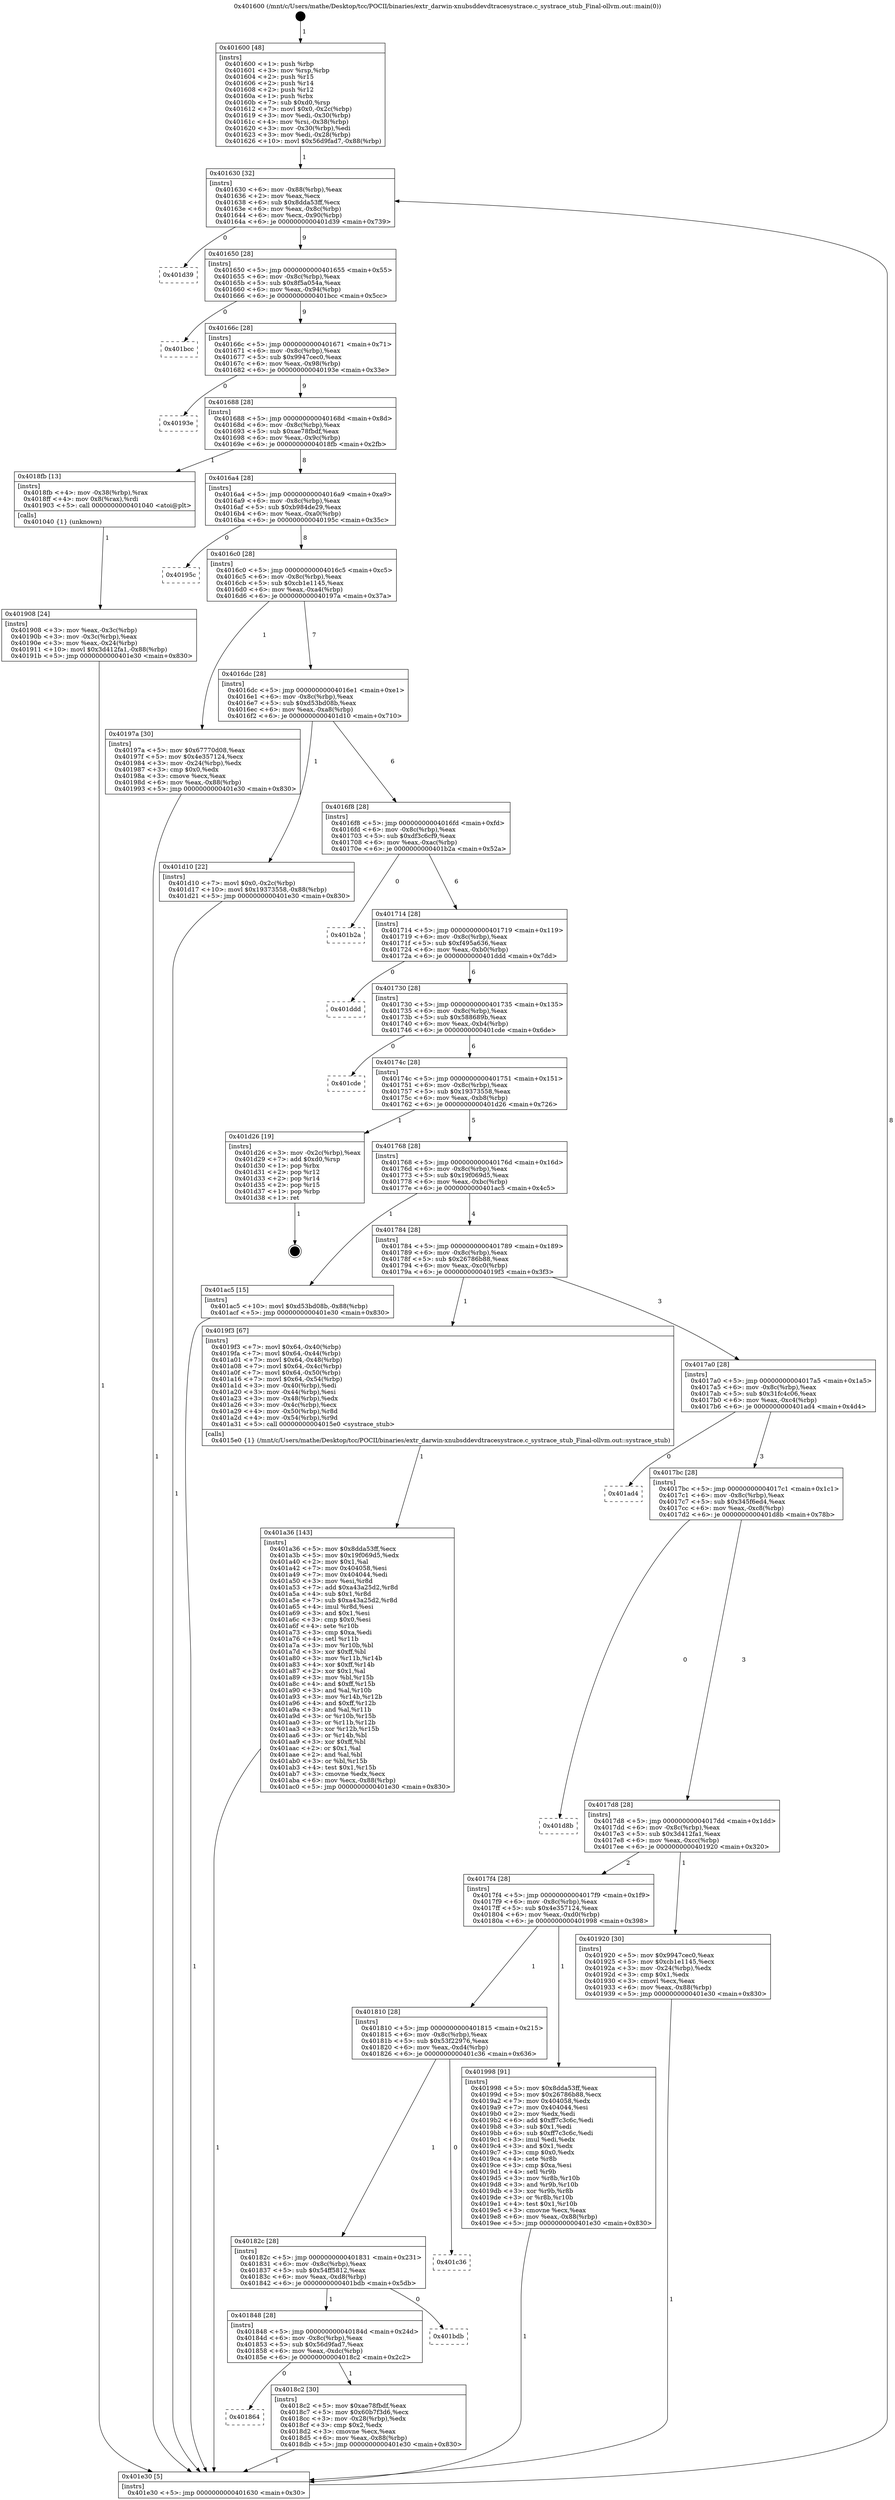 digraph "0x401600" {
  label = "0x401600 (/mnt/c/Users/mathe/Desktop/tcc/POCII/binaries/extr_darwin-xnubsddevdtracesystrace.c_systrace_stub_Final-ollvm.out::main(0))"
  labelloc = "t"
  node[shape=record]

  Entry [label="",width=0.3,height=0.3,shape=circle,fillcolor=black,style=filled]
  "0x401630" [label="{
     0x401630 [32]\l
     | [instrs]\l
     &nbsp;&nbsp;0x401630 \<+6\>: mov -0x88(%rbp),%eax\l
     &nbsp;&nbsp;0x401636 \<+2\>: mov %eax,%ecx\l
     &nbsp;&nbsp;0x401638 \<+6\>: sub $0x8dda53ff,%ecx\l
     &nbsp;&nbsp;0x40163e \<+6\>: mov %eax,-0x8c(%rbp)\l
     &nbsp;&nbsp;0x401644 \<+6\>: mov %ecx,-0x90(%rbp)\l
     &nbsp;&nbsp;0x40164a \<+6\>: je 0000000000401d39 \<main+0x739\>\l
  }"]
  "0x401d39" [label="{
     0x401d39\l
  }", style=dashed]
  "0x401650" [label="{
     0x401650 [28]\l
     | [instrs]\l
     &nbsp;&nbsp;0x401650 \<+5\>: jmp 0000000000401655 \<main+0x55\>\l
     &nbsp;&nbsp;0x401655 \<+6\>: mov -0x8c(%rbp),%eax\l
     &nbsp;&nbsp;0x40165b \<+5\>: sub $0x8f5a054a,%eax\l
     &nbsp;&nbsp;0x401660 \<+6\>: mov %eax,-0x94(%rbp)\l
     &nbsp;&nbsp;0x401666 \<+6\>: je 0000000000401bcc \<main+0x5cc\>\l
  }"]
  Exit [label="",width=0.3,height=0.3,shape=circle,fillcolor=black,style=filled,peripheries=2]
  "0x401bcc" [label="{
     0x401bcc\l
  }", style=dashed]
  "0x40166c" [label="{
     0x40166c [28]\l
     | [instrs]\l
     &nbsp;&nbsp;0x40166c \<+5\>: jmp 0000000000401671 \<main+0x71\>\l
     &nbsp;&nbsp;0x401671 \<+6\>: mov -0x8c(%rbp),%eax\l
     &nbsp;&nbsp;0x401677 \<+5\>: sub $0x9947cec0,%eax\l
     &nbsp;&nbsp;0x40167c \<+6\>: mov %eax,-0x98(%rbp)\l
     &nbsp;&nbsp;0x401682 \<+6\>: je 000000000040193e \<main+0x33e\>\l
  }"]
  "0x401a36" [label="{
     0x401a36 [143]\l
     | [instrs]\l
     &nbsp;&nbsp;0x401a36 \<+5\>: mov $0x8dda53ff,%ecx\l
     &nbsp;&nbsp;0x401a3b \<+5\>: mov $0x19f069d5,%edx\l
     &nbsp;&nbsp;0x401a40 \<+2\>: mov $0x1,%al\l
     &nbsp;&nbsp;0x401a42 \<+7\>: mov 0x404058,%esi\l
     &nbsp;&nbsp;0x401a49 \<+7\>: mov 0x404044,%edi\l
     &nbsp;&nbsp;0x401a50 \<+3\>: mov %esi,%r8d\l
     &nbsp;&nbsp;0x401a53 \<+7\>: add $0xa43a25d2,%r8d\l
     &nbsp;&nbsp;0x401a5a \<+4\>: sub $0x1,%r8d\l
     &nbsp;&nbsp;0x401a5e \<+7\>: sub $0xa43a25d2,%r8d\l
     &nbsp;&nbsp;0x401a65 \<+4\>: imul %r8d,%esi\l
     &nbsp;&nbsp;0x401a69 \<+3\>: and $0x1,%esi\l
     &nbsp;&nbsp;0x401a6c \<+3\>: cmp $0x0,%esi\l
     &nbsp;&nbsp;0x401a6f \<+4\>: sete %r10b\l
     &nbsp;&nbsp;0x401a73 \<+3\>: cmp $0xa,%edi\l
     &nbsp;&nbsp;0x401a76 \<+4\>: setl %r11b\l
     &nbsp;&nbsp;0x401a7a \<+3\>: mov %r10b,%bl\l
     &nbsp;&nbsp;0x401a7d \<+3\>: xor $0xff,%bl\l
     &nbsp;&nbsp;0x401a80 \<+3\>: mov %r11b,%r14b\l
     &nbsp;&nbsp;0x401a83 \<+4\>: xor $0xff,%r14b\l
     &nbsp;&nbsp;0x401a87 \<+2\>: xor $0x1,%al\l
     &nbsp;&nbsp;0x401a89 \<+3\>: mov %bl,%r15b\l
     &nbsp;&nbsp;0x401a8c \<+4\>: and $0xff,%r15b\l
     &nbsp;&nbsp;0x401a90 \<+3\>: and %al,%r10b\l
     &nbsp;&nbsp;0x401a93 \<+3\>: mov %r14b,%r12b\l
     &nbsp;&nbsp;0x401a96 \<+4\>: and $0xff,%r12b\l
     &nbsp;&nbsp;0x401a9a \<+3\>: and %al,%r11b\l
     &nbsp;&nbsp;0x401a9d \<+3\>: or %r10b,%r15b\l
     &nbsp;&nbsp;0x401aa0 \<+3\>: or %r11b,%r12b\l
     &nbsp;&nbsp;0x401aa3 \<+3\>: xor %r12b,%r15b\l
     &nbsp;&nbsp;0x401aa6 \<+3\>: or %r14b,%bl\l
     &nbsp;&nbsp;0x401aa9 \<+3\>: xor $0xff,%bl\l
     &nbsp;&nbsp;0x401aac \<+2\>: or $0x1,%al\l
     &nbsp;&nbsp;0x401aae \<+2\>: and %al,%bl\l
     &nbsp;&nbsp;0x401ab0 \<+3\>: or %bl,%r15b\l
     &nbsp;&nbsp;0x401ab3 \<+4\>: test $0x1,%r15b\l
     &nbsp;&nbsp;0x401ab7 \<+3\>: cmovne %edx,%ecx\l
     &nbsp;&nbsp;0x401aba \<+6\>: mov %ecx,-0x88(%rbp)\l
     &nbsp;&nbsp;0x401ac0 \<+5\>: jmp 0000000000401e30 \<main+0x830\>\l
  }"]
  "0x40193e" [label="{
     0x40193e\l
  }", style=dashed]
  "0x401688" [label="{
     0x401688 [28]\l
     | [instrs]\l
     &nbsp;&nbsp;0x401688 \<+5\>: jmp 000000000040168d \<main+0x8d\>\l
     &nbsp;&nbsp;0x40168d \<+6\>: mov -0x8c(%rbp),%eax\l
     &nbsp;&nbsp;0x401693 \<+5\>: sub $0xae78fbdf,%eax\l
     &nbsp;&nbsp;0x401698 \<+6\>: mov %eax,-0x9c(%rbp)\l
     &nbsp;&nbsp;0x40169e \<+6\>: je 00000000004018fb \<main+0x2fb\>\l
  }"]
  "0x401908" [label="{
     0x401908 [24]\l
     | [instrs]\l
     &nbsp;&nbsp;0x401908 \<+3\>: mov %eax,-0x3c(%rbp)\l
     &nbsp;&nbsp;0x40190b \<+3\>: mov -0x3c(%rbp),%eax\l
     &nbsp;&nbsp;0x40190e \<+3\>: mov %eax,-0x24(%rbp)\l
     &nbsp;&nbsp;0x401911 \<+10\>: movl $0x3d412fa1,-0x88(%rbp)\l
     &nbsp;&nbsp;0x40191b \<+5\>: jmp 0000000000401e30 \<main+0x830\>\l
  }"]
  "0x4018fb" [label="{
     0x4018fb [13]\l
     | [instrs]\l
     &nbsp;&nbsp;0x4018fb \<+4\>: mov -0x38(%rbp),%rax\l
     &nbsp;&nbsp;0x4018ff \<+4\>: mov 0x8(%rax),%rdi\l
     &nbsp;&nbsp;0x401903 \<+5\>: call 0000000000401040 \<atoi@plt\>\l
     | [calls]\l
     &nbsp;&nbsp;0x401040 \{1\} (unknown)\l
  }"]
  "0x4016a4" [label="{
     0x4016a4 [28]\l
     | [instrs]\l
     &nbsp;&nbsp;0x4016a4 \<+5\>: jmp 00000000004016a9 \<main+0xa9\>\l
     &nbsp;&nbsp;0x4016a9 \<+6\>: mov -0x8c(%rbp),%eax\l
     &nbsp;&nbsp;0x4016af \<+5\>: sub $0xb984de29,%eax\l
     &nbsp;&nbsp;0x4016b4 \<+6\>: mov %eax,-0xa0(%rbp)\l
     &nbsp;&nbsp;0x4016ba \<+6\>: je 000000000040195c \<main+0x35c\>\l
  }"]
  "0x401600" [label="{
     0x401600 [48]\l
     | [instrs]\l
     &nbsp;&nbsp;0x401600 \<+1\>: push %rbp\l
     &nbsp;&nbsp;0x401601 \<+3\>: mov %rsp,%rbp\l
     &nbsp;&nbsp;0x401604 \<+2\>: push %r15\l
     &nbsp;&nbsp;0x401606 \<+2\>: push %r14\l
     &nbsp;&nbsp;0x401608 \<+2\>: push %r12\l
     &nbsp;&nbsp;0x40160a \<+1\>: push %rbx\l
     &nbsp;&nbsp;0x40160b \<+7\>: sub $0xd0,%rsp\l
     &nbsp;&nbsp;0x401612 \<+7\>: movl $0x0,-0x2c(%rbp)\l
     &nbsp;&nbsp;0x401619 \<+3\>: mov %edi,-0x30(%rbp)\l
     &nbsp;&nbsp;0x40161c \<+4\>: mov %rsi,-0x38(%rbp)\l
     &nbsp;&nbsp;0x401620 \<+3\>: mov -0x30(%rbp),%edi\l
     &nbsp;&nbsp;0x401623 \<+3\>: mov %edi,-0x28(%rbp)\l
     &nbsp;&nbsp;0x401626 \<+10\>: movl $0x56d9fad7,-0x88(%rbp)\l
  }"]
  "0x40195c" [label="{
     0x40195c\l
  }", style=dashed]
  "0x4016c0" [label="{
     0x4016c0 [28]\l
     | [instrs]\l
     &nbsp;&nbsp;0x4016c0 \<+5\>: jmp 00000000004016c5 \<main+0xc5\>\l
     &nbsp;&nbsp;0x4016c5 \<+6\>: mov -0x8c(%rbp),%eax\l
     &nbsp;&nbsp;0x4016cb \<+5\>: sub $0xcb1e1145,%eax\l
     &nbsp;&nbsp;0x4016d0 \<+6\>: mov %eax,-0xa4(%rbp)\l
     &nbsp;&nbsp;0x4016d6 \<+6\>: je 000000000040197a \<main+0x37a\>\l
  }"]
  "0x401e30" [label="{
     0x401e30 [5]\l
     | [instrs]\l
     &nbsp;&nbsp;0x401e30 \<+5\>: jmp 0000000000401630 \<main+0x30\>\l
  }"]
  "0x40197a" [label="{
     0x40197a [30]\l
     | [instrs]\l
     &nbsp;&nbsp;0x40197a \<+5\>: mov $0x67770d08,%eax\l
     &nbsp;&nbsp;0x40197f \<+5\>: mov $0x4e357124,%ecx\l
     &nbsp;&nbsp;0x401984 \<+3\>: mov -0x24(%rbp),%edx\l
     &nbsp;&nbsp;0x401987 \<+3\>: cmp $0x0,%edx\l
     &nbsp;&nbsp;0x40198a \<+3\>: cmove %ecx,%eax\l
     &nbsp;&nbsp;0x40198d \<+6\>: mov %eax,-0x88(%rbp)\l
     &nbsp;&nbsp;0x401993 \<+5\>: jmp 0000000000401e30 \<main+0x830\>\l
  }"]
  "0x4016dc" [label="{
     0x4016dc [28]\l
     | [instrs]\l
     &nbsp;&nbsp;0x4016dc \<+5\>: jmp 00000000004016e1 \<main+0xe1\>\l
     &nbsp;&nbsp;0x4016e1 \<+6\>: mov -0x8c(%rbp),%eax\l
     &nbsp;&nbsp;0x4016e7 \<+5\>: sub $0xd53bd08b,%eax\l
     &nbsp;&nbsp;0x4016ec \<+6\>: mov %eax,-0xa8(%rbp)\l
     &nbsp;&nbsp;0x4016f2 \<+6\>: je 0000000000401d10 \<main+0x710\>\l
  }"]
  "0x401864" [label="{
     0x401864\l
  }", style=dashed]
  "0x401d10" [label="{
     0x401d10 [22]\l
     | [instrs]\l
     &nbsp;&nbsp;0x401d10 \<+7\>: movl $0x0,-0x2c(%rbp)\l
     &nbsp;&nbsp;0x401d17 \<+10\>: movl $0x19373558,-0x88(%rbp)\l
     &nbsp;&nbsp;0x401d21 \<+5\>: jmp 0000000000401e30 \<main+0x830\>\l
  }"]
  "0x4016f8" [label="{
     0x4016f8 [28]\l
     | [instrs]\l
     &nbsp;&nbsp;0x4016f8 \<+5\>: jmp 00000000004016fd \<main+0xfd\>\l
     &nbsp;&nbsp;0x4016fd \<+6\>: mov -0x8c(%rbp),%eax\l
     &nbsp;&nbsp;0x401703 \<+5\>: sub $0xdf3c6cf9,%eax\l
     &nbsp;&nbsp;0x401708 \<+6\>: mov %eax,-0xac(%rbp)\l
     &nbsp;&nbsp;0x40170e \<+6\>: je 0000000000401b2a \<main+0x52a\>\l
  }"]
  "0x4018c2" [label="{
     0x4018c2 [30]\l
     | [instrs]\l
     &nbsp;&nbsp;0x4018c2 \<+5\>: mov $0xae78fbdf,%eax\l
     &nbsp;&nbsp;0x4018c7 \<+5\>: mov $0x60b7f3d6,%ecx\l
     &nbsp;&nbsp;0x4018cc \<+3\>: mov -0x28(%rbp),%edx\l
     &nbsp;&nbsp;0x4018cf \<+3\>: cmp $0x2,%edx\l
     &nbsp;&nbsp;0x4018d2 \<+3\>: cmovne %ecx,%eax\l
     &nbsp;&nbsp;0x4018d5 \<+6\>: mov %eax,-0x88(%rbp)\l
     &nbsp;&nbsp;0x4018db \<+5\>: jmp 0000000000401e30 \<main+0x830\>\l
  }"]
  "0x401b2a" [label="{
     0x401b2a\l
  }", style=dashed]
  "0x401714" [label="{
     0x401714 [28]\l
     | [instrs]\l
     &nbsp;&nbsp;0x401714 \<+5\>: jmp 0000000000401719 \<main+0x119\>\l
     &nbsp;&nbsp;0x401719 \<+6\>: mov -0x8c(%rbp),%eax\l
     &nbsp;&nbsp;0x40171f \<+5\>: sub $0xf495a636,%eax\l
     &nbsp;&nbsp;0x401724 \<+6\>: mov %eax,-0xb0(%rbp)\l
     &nbsp;&nbsp;0x40172a \<+6\>: je 0000000000401ddd \<main+0x7dd\>\l
  }"]
  "0x401848" [label="{
     0x401848 [28]\l
     | [instrs]\l
     &nbsp;&nbsp;0x401848 \<+5\>: jmp 000000000040184d \<main+0x24d\>\l
     &nbsp;&nbsp;0x40184d \<+6\>: mov -0x8c(%rbp),%eax\l
     &nbsp;&nbsp;0x401853 \<+5\>: sub $0x56d9fad7,%eax\l
     &nbsp;&nbsp;0x401858 \<+6\>: mov %eax,-0xdc(%rbp)\l
     &nbsp;&nbsp;0x40185e \<+6\>: je 00000000004018c2 \<main+0x2c2\>\l
  }"]
  "0x401ddd" [label="{
     0x401ddd\l
  }", style=dashed]
  "0x401730" [label="{
     0x401730 [28]\l
     | [instrs]\l
     &nbsp;&nbsp;0x401730 \<+5\>: jmp 0000000000401735 \<main+0x135\>\l
     &nbsp;&nbsp;0x401735 \<+6\>: mov -0x8c(%rbp),%eax\l
     &nbsp;&nbsp;0x40173b \<+5\>: sub $0x588689b,%eax\l
     &nbsp;&nbsp;0x401740 \<+6\>: mov %eax,-0xb4(%rbp)\l
     &nbsp;&nbsp;0x401746 \<+6\>: je 0000000000401cde \<main+0x6de\>\l
  }"]
  "0x401bdb" [label="{
     0x401bdb\l
  }", style=dashed]
  "0x401cde" [label="{
     0x401cde\l
  }", style=dashed]
  "0x40174c" [label="{
     0x40174c [28]\l
     | [instrs]\l
     &nbsp;&nbsp;0x40174c \<+5\>: jmp 0000000000401751 \<main+0x151\>\l
     &nbsp;&nbsp;0x401751 \<+6\>: mov -0x8c(%rbp),%eax\l
     &nbsp;&nbsp;0x401757 \<+5\>: sub $0x19373558,%eax\l
     &nbsp;&nbsp;0x40175c \<+6\>: mov %eax,-0xb8(%rbp)\l
     &nbsp;&nbsp;0x401762 \<+6\>: je 0000000000401d26 \<main+0x726\>\l
  }"]
  "0x40182c" [label="{
     0x40182c [28]\l
     | [instrs]\l
     &nbsp;&nbsp;0x40182c \<+5\>: jmp 0000000000401831 \<main+0x231\>\l
     &nbsp;&nbsp;0x401831 \<+6\>: mov -0x8c(%rbp),%eax\l
     &nbsp;&nbsp;0x401837 \<+5\>: sub $0x54ff5812,%eax\l
     &nbsp;&nbsp;0x40183c \<+6\>: mov %eax,-0xd8(%rbp)\l
     &nbsp;&nbsp;0x401842 \<+6\>: je 0000000000401bdb \<main+0x5db\>\l
  }"]
  "0x401d26" [label="{
     0x401d26 [19]\l
     | [instrs]\l
     &nbsp;&nbsp;0x401d26 \<+3\>: mov -0x2c(%rbp),%eax\l
     &nbsp;&nbsp;0x401d29 \<+7\>: add $0xd0,%rsp\l
     &nbsp;&nbsp;0x401d30 \<+1\>: pop %rbx\l
     &nbsp;&nbsp;0x401d31 \<+2\>: pop %r12\l
     &nbsp;&nbsp;0x401d33 \<+2\>: pop %r14\l
     &nbsp;&nbsp;0x401d35 \<+2\>: pop %r15\l
     &nbsp;&nbsp;0x401d37 \<+1\>: pop %rbp\l
     &nbsp;&nbsp;0x401d38 \<+1\>: ret\l
  }"]
  "0x401768" [label="{
     0x401768 [28]\l
     | [instrs]\l
     &nbsp;&nbsp;0x401768 \<+5\>: jmp 000000000040176d \<main+0x16d\>\l
     &nbsp;&nbsp;0x40176d \<+6\>: mov -0x8c(%rbp),%eax\l
     &nbsp;&nbsp;0x401773 \<+5\>: sub $0x19f069d5,%eax\l
     &nbsp;&nbsp;0x401778 \<+6\>: mov %eax,-0xbc(%rbp)\l
     &nbsp;&nbsp;0x40177e \<+6\>: je 0000000000401ac5 \<main+0x4c5\>\l
  }"]
  "0x401c36" [label="{
     0x401c36\l
  }", style=dashed]
  "0x401ac5" [label="{
     0x401ac5 [15]\l
     | [instrs]\l
     &nbsp;&nbsp;0x401ac5 \<+10\>: movl $0xd53bd08b,-0x88(%rbp)\l
     &nbsp;&nbsp;0x401acf \<+5\>: jmp 0000000000401e30 \<main+0x830\>\l
  }"]
  "0x401784" [label="{
     0x401784 [28]\l
     | [instrs]\l
     &nbsp;&nbsp;0x401784 \<+5\>: jmp 0000000000401789 \<main+0x189\>\l
     &nbsp;&nbsp;0x401789 \<+6\>: mov -0x8c(%rbp),%eax\l
     &nbsp;&nbsp;0x40178f \<+5\>: sub $0x26786b88,%eax\l
     &nbsp;&nbsp;0x401794 \<+6\>: mov %eax,-0xc0(%rbp)\l
     &nbsp;&nbsp;0x40179a \<+6\>: je 00000000004019f3 \<main+0x3f3\>\l
  }"]
  "0x401810" [label="{
     0x401810 [28]\l
     | [instrs]\l
     &nbsp;&nbsp;0x401810 \<+5\>: jmp 0000000000401815 \<main+0x215\>\l
     &nbsp;&nbsp;0x401815 \<+6\>: mov -0x8c(%rbp),%eax\l
     &nbsp;&nbsp;0x40181b \<+5\>: sub $0x53f22976,%eax\l
     &nbsp;&nbsp;0x401820 \<+6\>: mov %eax,-0xd4(%rbp)\l
     &nbsp;&nbsp;0x401826 \<+6\>: je 0000000000401c36 \<main+0x636\>\l
  }"]
  "0x4019f3" [label="{
     0x4019f3 [67]\l
     | [instrs]\l
     &nbsp;&nbsp;0x4019f3 \<+7\>: movl $0x64,-0x40(%rbp)\l
     &nbsp;&nbsp;0x4019fa \<+7\>: movl $0x64,-0x44(%rbp)\l
     &nbsp;&nbsp;0x401a01 \<+7\>: movl $0x64,-0x48(%rbp)\l
     &nbsp;&nbsp;0x401a08 \<+7\>: movl $0x64,-0x4c(%rbp)\l
     &nbsp;&nbsp;0x401a0f \<+7\>: movl $0x64,-0x50(%rbp)\l
     &nbsp;&nbsp;0x401a16 \<+7\>: movl $0x64,-0x54(%rbp)\l
     &nbsp;&nbsp;0x401a1d \<+3\>: mov -0x40(%rbp),%edi\l
     &nbsp;&nbsp;0x401a20 \<+3\>: mov -0x44(%rbp),%esi\l
     &nbsp;&nbsp;0x401a23 \<+3\>: mov -0x48(%rbp),%edx\l
     &nbsp;&nbsp;0x401a26 \<+3\>: mov -0x4c(%rbp),%ecx\l
     &nbsp;&nbsp;0x401a29 \<+4\>: mov -0x50(%rbp),%r8d\l
     &nbsp;&nbsp;0x401a2d \<+4\>: mov -0x54(%rbp),%r9d\l
     &nbsp;&nbsp;0x401a31 \<+5\>: call 00000000004015e0 \<systrace_stub\>\l
     | [calls]\l
     &nbsp;&nbsp;0x4015e0 \{1\} (/mnt/c/Users/mathe/Desktop/tcc/POCII/binaries/extr_darwin-xnubsddevdtracesystrace.c_systrace_stub_Final-ollvm.out::systrace_stub)\l
  }"]
  "0x4017a0" [label="{
     0x4017a0 [28]\l
     | [instrs]\l
     &nbsp;&nbsp;0x4017a0 \<+5\>: jmp 00000000004017a5 \<main+0x1a5\>\l
     &nbsp;&nbsp;0x4017a5 \<+6\>: mov -0x8c(%rbp),%eax\l
     &nbsp;&nbsp;0x4017ab \<+5\>: sub $0x31fc4c06,%eax\l
     &nbsp;&nbsp;0x4017b0 \<+6\>: mov %eax,-0xc4(%rbp)\l
     &nbsp;&nbsp;0x4017b6 \<+6\>: je 0000000000401ad4 \<main+0x4d4\>\l
  }"]
  "0x401998" [label="{
     0x401998 [91]\l
     | [instrs]\l
     &nbsp;&nbsp;0x401998 \<+5\>: mov $0x8dda53ff,%eax\l
     &nbsp;&nbsp;0x40199d \<+5\>: mov $0x26786b88,%ecx\l
     &nbsp;&nbsp;0x4019a2 \<+7\>: mov 0x404058,%edx\l
     &nbsp;&nbsp;0x4019a9 \<+7\>: mov 0x404044,%esi\l
     &nbsp;&nbsp;0x4019b0 \<+2\>: mov %edx,%edi\l
     &nbsp;&nbsp;0x4019b2 \<+6\>: add $0xff7c3c6c,%edi\l
     &nbsp;&nbsp;0x4019b8 \<+3\>: sub $0x1,%edi\l
     &nbsp;&nbsp;0x4019bb \<+6\>: sub $0xff7c3c6c,%edi\l
     &nbsp;&nbsp;0x4019c1 \<+3\>: imul %edi,%edx\l
     &nbsp;&nbsp;0x4019c4 \<+3\>: and $0x1,%edx\l
     &nbsp;&nbsp;0x4019c7 \<+3\>: cmp $0x0,%edx\l
     &nbsp;&nbsp;0x4019ca \<+4\>: sete %r8b\l
     &nbsp;&nbsp;0x4019ce \<+3\>: cmp $0xa,%esi\l
     &nbsp;&nbsp;0x4019d1 \<+4\>: setl %r9b\l
     &nbsp;&nbsp;0x4019d5 \<+3\>: mov %r8b,%r10b\l
     &nbsp;&nbsp;0x4019d8 \<+3\>: and %r9b,%r10b\l
     &nbsp;&nbsp;0x4019db \<+3\>: xor %r9b,%r8b\l
     &nbsp;&nbsp;0x4019de \<+3\>: or %r8b,%r10b\l
     &nbsp;&nbsp;0x4019e1 \<+4\>: test $0x1,%r10b\l
     &nbsp;&nbsp;0x4019e5 \<+3\>: cmovne %ecx,%eax\l
     &nbsp;&nbsp;0x4019e8 \<+6\>: mov %eax,-0x88(%rbp)\l
     &nbsp;&nbsp;0x4019ee \<+5\>: jmp 0000000000401e30 \<main+0x830\>\l
  }"]
  "0x401ad4" [label="{
     0x401ad4\l
  }", style=dashed]
  "0x4017bc" [label="{
     0x4017bc [28]\l
     | [instrs]\l
     &nbsp;&nbsp;0x4017bc \<+5\>: jmp 00000000004017c1 \<main+0x1c1\>\l
     &nbsp;&nbsp;0x4017c1 \<+6\>: mov -0x8c(%rbp),%eax\l
     &nbsp;&nbsp;0x4017c7 \<+5\>: sub $0x345f6ed4,%eax\l
     &nbsp;&nbsp;0x4017cc \<+6\>: mov %eax,-0xc8(%rbp)\l
     &nbsp;&nbsp;0x4017d2 \<+6\>: je 0000000000401d8b \<main+0x78b\>\l
  }"]
  "0x4017f4" [label="{
     0x4017f4 [28]\l
     | [instrs]\l
     &nbsp;&nbsp;0x4017f4 \<+5\>: jmp 00000000004017f9 \<main+0x1f9\>\l
     &nbsp;&nbsp;0x4017f9 \<+6\>: mov -0x8c(%rbp),%eax\l
     &nbsp;&nbsp;0x4017ff \<+5\>: sub $0x4e357124,%eax\l
     &nbsp;&nbsp;0x401804 \<+6\>: mov %eax,-0xd0(%rbp)\l
     &nbsp;&nbsp;0x40180a \<+6\>: je 0000000000401998 \<main+0x398\>\l
  }"]
  "0x401d8b" [label="{
     0x401d8b\l
  }", style=dashed]
  "0x4017d8" [label="{
     0x4017d8 [28]\l
     | [instrs]\l
     &nbsp;&nbsp;0x4017d8 \<+5\>: jmp 00000000004017dd \<main+0x1dd\>\l
     &nbsp;&nbsp;0x4017dd \<+6\>: mov -0x8c(%rbp),%eax\l
     &nbsp;&nbsp;0x4017e3 \<+5\>: sub $0x3d412fa1,%eax\l
     &nbsp;&nbsp;0x4017e8 \<+6\>: mov %eax,-0xcc(%rbp)\l
     &nbsp;&nbsp;0x4017ee \<+6\>: je 0000000000401920 \<main+0x320\>\l
  }"]
  "0x401920" [label="{
     0x401920 [30]\l
     | [instrs]\l
     &nbsp;&nbsp;0x401920 \<+5\>: mov $0x9947cec0,%eax\l
     &nbsp;&nbsp;0x401925 \<+5\>: mov $0xcb1e1145,%ecx\l
     &nbsp;&nbsp;0x40192a \<+3\>: mov -0x24(%rbp),%edx\l
     &nbsp;&nbsp;0x40192d \<+3\>: cmp $0x1,%edx\l
     &nbsp;&nbsp;0x401930 \<+3\>: cmovl %ecx,%eax\l
     &nbsp;&nbsp;0x401933 \<+6\>: mov %eax,-0x88(%rbp)\l
     &nbsp;&nbsp;0x401939 \<+5\>: jmp 0000000000401e30 \<main+0x830\>\l
  }"]
  Entry -> "0x401600" [label=" 1"]
  "0x401630" -> "0x401d39" [label=" 0"]
  "0x401630" -> "0x401650" [label=" 9"]
  "0x401d26" -> Exit [label=" 1"]
  "0x401650" -> "0x401bcc" [label=" 0"]
  "0x401650" -> "0x40166c" [label=" 9"]
  "0x401d10" -> "0x401e30" [label=" 1"]
  "0x40166c" -> "0x40193e" [label=" 0"]
  "0x40166c" -> "0x401688" [label=" 9"]
  "0x401ac5" -> "0x401e30" [label=" 1"]
  "0x401688" -> "0x4018fb" [label=" 1"]
  "0x401688" -> "0x4016a4" [label=" 8"]
  "0x401a36" -> "0x401e30" [label=" 1"]
  "0x4016a4" -> "0x40195c" [label=" 0"]
  "0x4016a4" -> "0x4016c0" [label=" 8"]
  "0x4019f3" -> "0x401a36" [label=" 1"]
  "0x4016c0" -> "0x40197a" [label=" 1"]
  "0x4016c0" -> "0x4016dc" [label=" 7"]
  "0x401998" -> "0x401e30" [label=" 1"]
  "0x4016dc" -> "0x401d10" [label=" 1"]
  "0x4016dc" -> "0x4016f8" [label=" 6"]
  "0x40197a" -> "0x401e30" [label=" 1"]
  "0x4016f8" -> "0x401b2a" [label=" 0"]
  "0x4016f8" -> "0x401714" [label=" 6"]
  "0x401920" -> "0x401e30" [label=" 1"]
  "0x401714" -> "0x401ddd" [label=" 0"]
  "0x401714" -> "0x401730" [label=" 6"]
  "0x4018fb" -> "0x401908" [label=" 1"]
  "0x401730" -> "0x401cde" [label=" 0"]
  "0x401730" -> "0x40174c" [label=" 6"]
  "0x401e30" -> "0x401630" [label=" 8"]
  "0x40174c" -> "0x401d26" [label=" 1"]
  "0x40174c" -> "0x401768" [label=" 5"]
  "0x4018c2" -> "0x401e30" [label=" 1"]
  "0x401768" -> "0x401ac5" [label=" 1"]
  "0x401768" -> "0x401784" [label=" 4"]
  "0x401848" -> "0x401864" [label=" 0"]
  "0x401784" -> "0x4019f3" [label=" 1"]
  "0x401784" -> "0x4017a0" [label=" 3"]
  "0x401908" -> "0x401e30" [label=" 1"]
  "0x4017a0" -> "0x401ad4" [label=" 0"]
  "0x4017a0" -> "0x4017bc" [label=" 3"]
  "0x40182c" -> "0x401848" [label=" 1"]
  "0x4017bc" -> "0x401d8b" [label=" 0"]
  "0x4017bc" -> "0x4017d8" [label=" 3"]
  "0x401600" -> "0x401630" [label=" 1"]
  "0x4017d8" -> "0x401920" [label=" 1"]
  "0x4017d8" -> "0x4017f4" [label=" 2"]
  "0x40182c" -> "0x401bdb" [label=" 0"]
  "0x4017f4" -> "0x401998" [label=" 1"]
  "0x4017f4" -> "0x401810" [label=" 1"]
  "0x401848" -> "0x4018c2" [label=" 1"]
  "0x401810" -> "0x401c36" [label=" 0"]
  "0x401810" -> "0x40182c" [label=" 1"]
}

